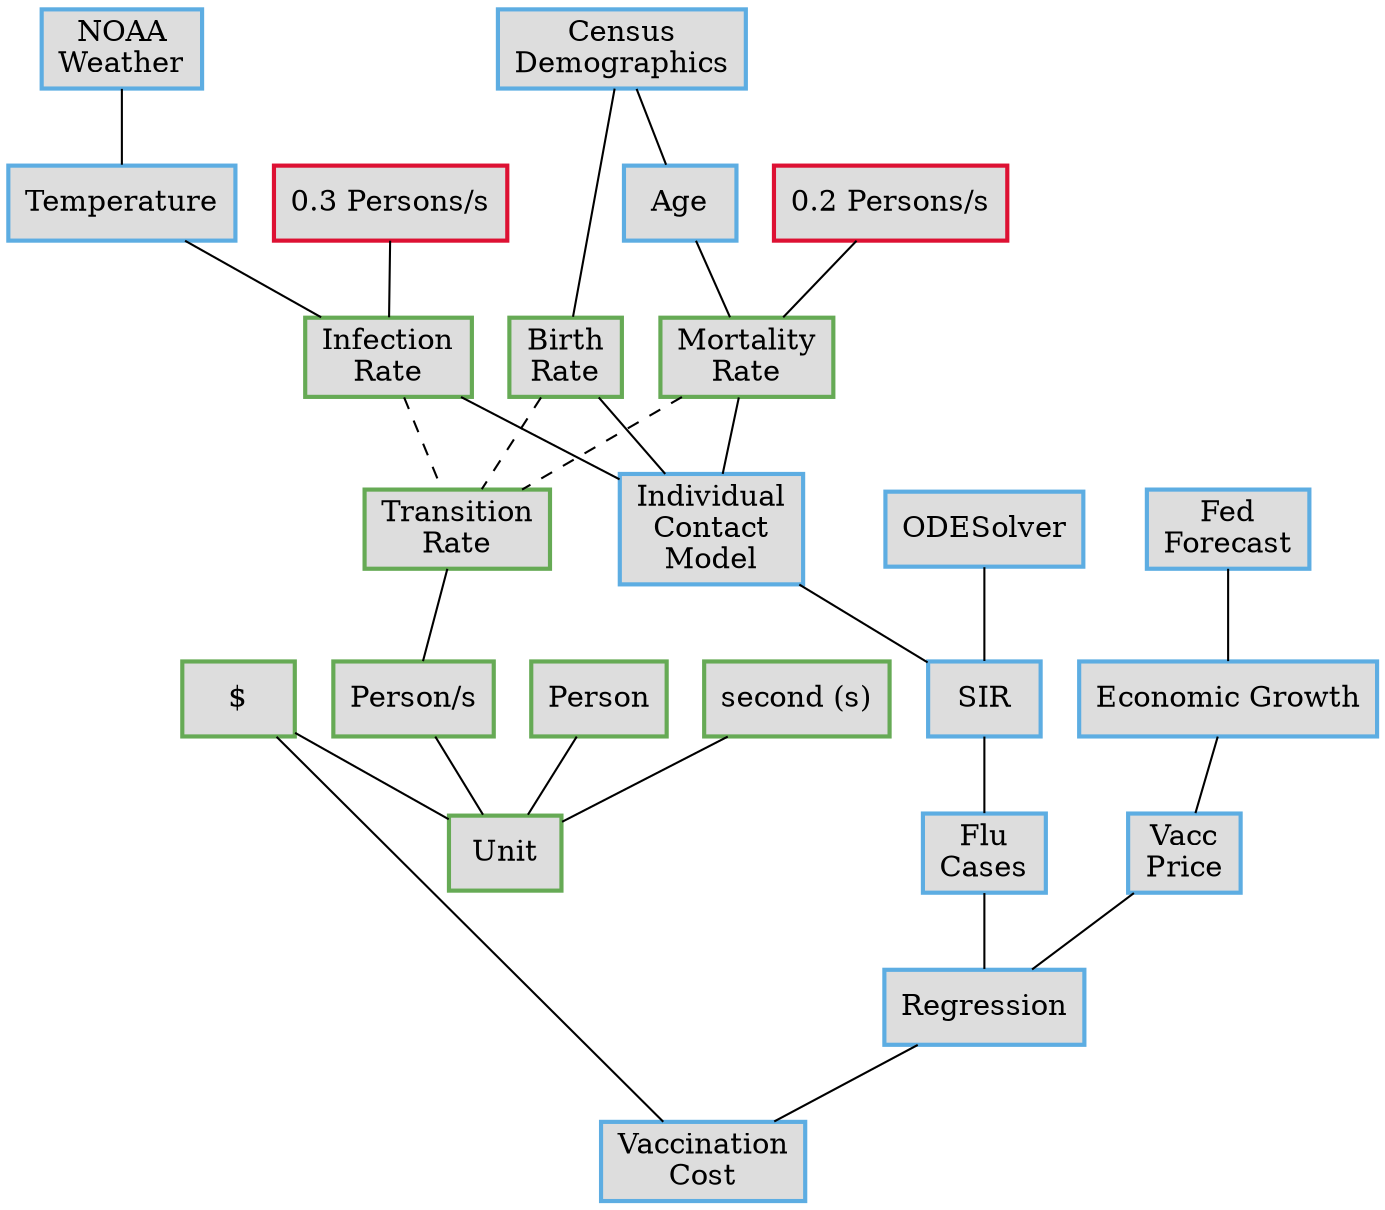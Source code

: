 digraph G {
  splines=false
  #fontsize=10
  #edge[weight=.2]
  #ratio=0.25
  #scale="10:1"
  #size=5,2
  pack="true"
  #rankdir="LR"
  edge [dir="none"]
  node [shape="record", style="filled", fillcolor="#dddddd", penwidth=2.0]
  ind -> epi
  inf-> ind
  thirty -> inf
  twenty -> mort
  mort -> ind
  mort -> rate [style="dashed"]
  inf -> rate [style="dashed"]
  birth -> rate [style="dashed"]
  birth -> ind

  rate -> personper
  person   -> unit
  personper-> unit
  second   -> unit
  dollars -> unit

  node [color="#5DADE2"]
  weather [label="NOAA\nWeather"]
  cost    [label="Vaccination\nCost"]
  fed  [label="Fed\nForecast"]
  demo [label="Census\nDemographics"]
  epi  [label="SIR", color="#5DADE2"]
  ode  [label="ODESolver"]


  rate [label="{Transition\nRate}", color="#66AA55"]
  unit [label="Unit", color="#66AA55"]
  personper [label="Person/s", color="#66AA55"]
  person [label="Person", color="#66AA55"]
  second [label="second (s)", color="#66AA55"]
  dollars [label="$", color="#66AA55"]

  inf [label="Infection\nRate", color="#66AA55"]
  mort [label="Mortality\nRate", color="#66AA55"]
  birth [label="Birth\nRate",color="#66AA55"]
  twenty [label="0.2 Persons/s", color="#DD1133"]
  thirty [label="0.3 Persons/s", color="#DD1133"]

  ind [label="Individual\nContact\nModel",color="#5DADE2", pos="0,1"]
  temp [label="Temperature", color="#5DADE2"]
  age  [label="Age", color="#5DADE2"]
  dGDP [label="Economic Growth", color="#5DADE2"]
  cases [label="Flu\nCases", color="#5DADE2"]
  prices [label="Vacc\nPrice", color="#5DADE2"]

  temp -> inf
  age -> mort
  demo -> birth
  dGDP -> prices
  epi -> cases
  prices -> regres
  cases  -> regres

  weather -> temp
  demo-> age
  fed -> dGDP

  ode -> epi
  regres -> cost
  dollars -> cost
  regres [label="Regression"]
}
